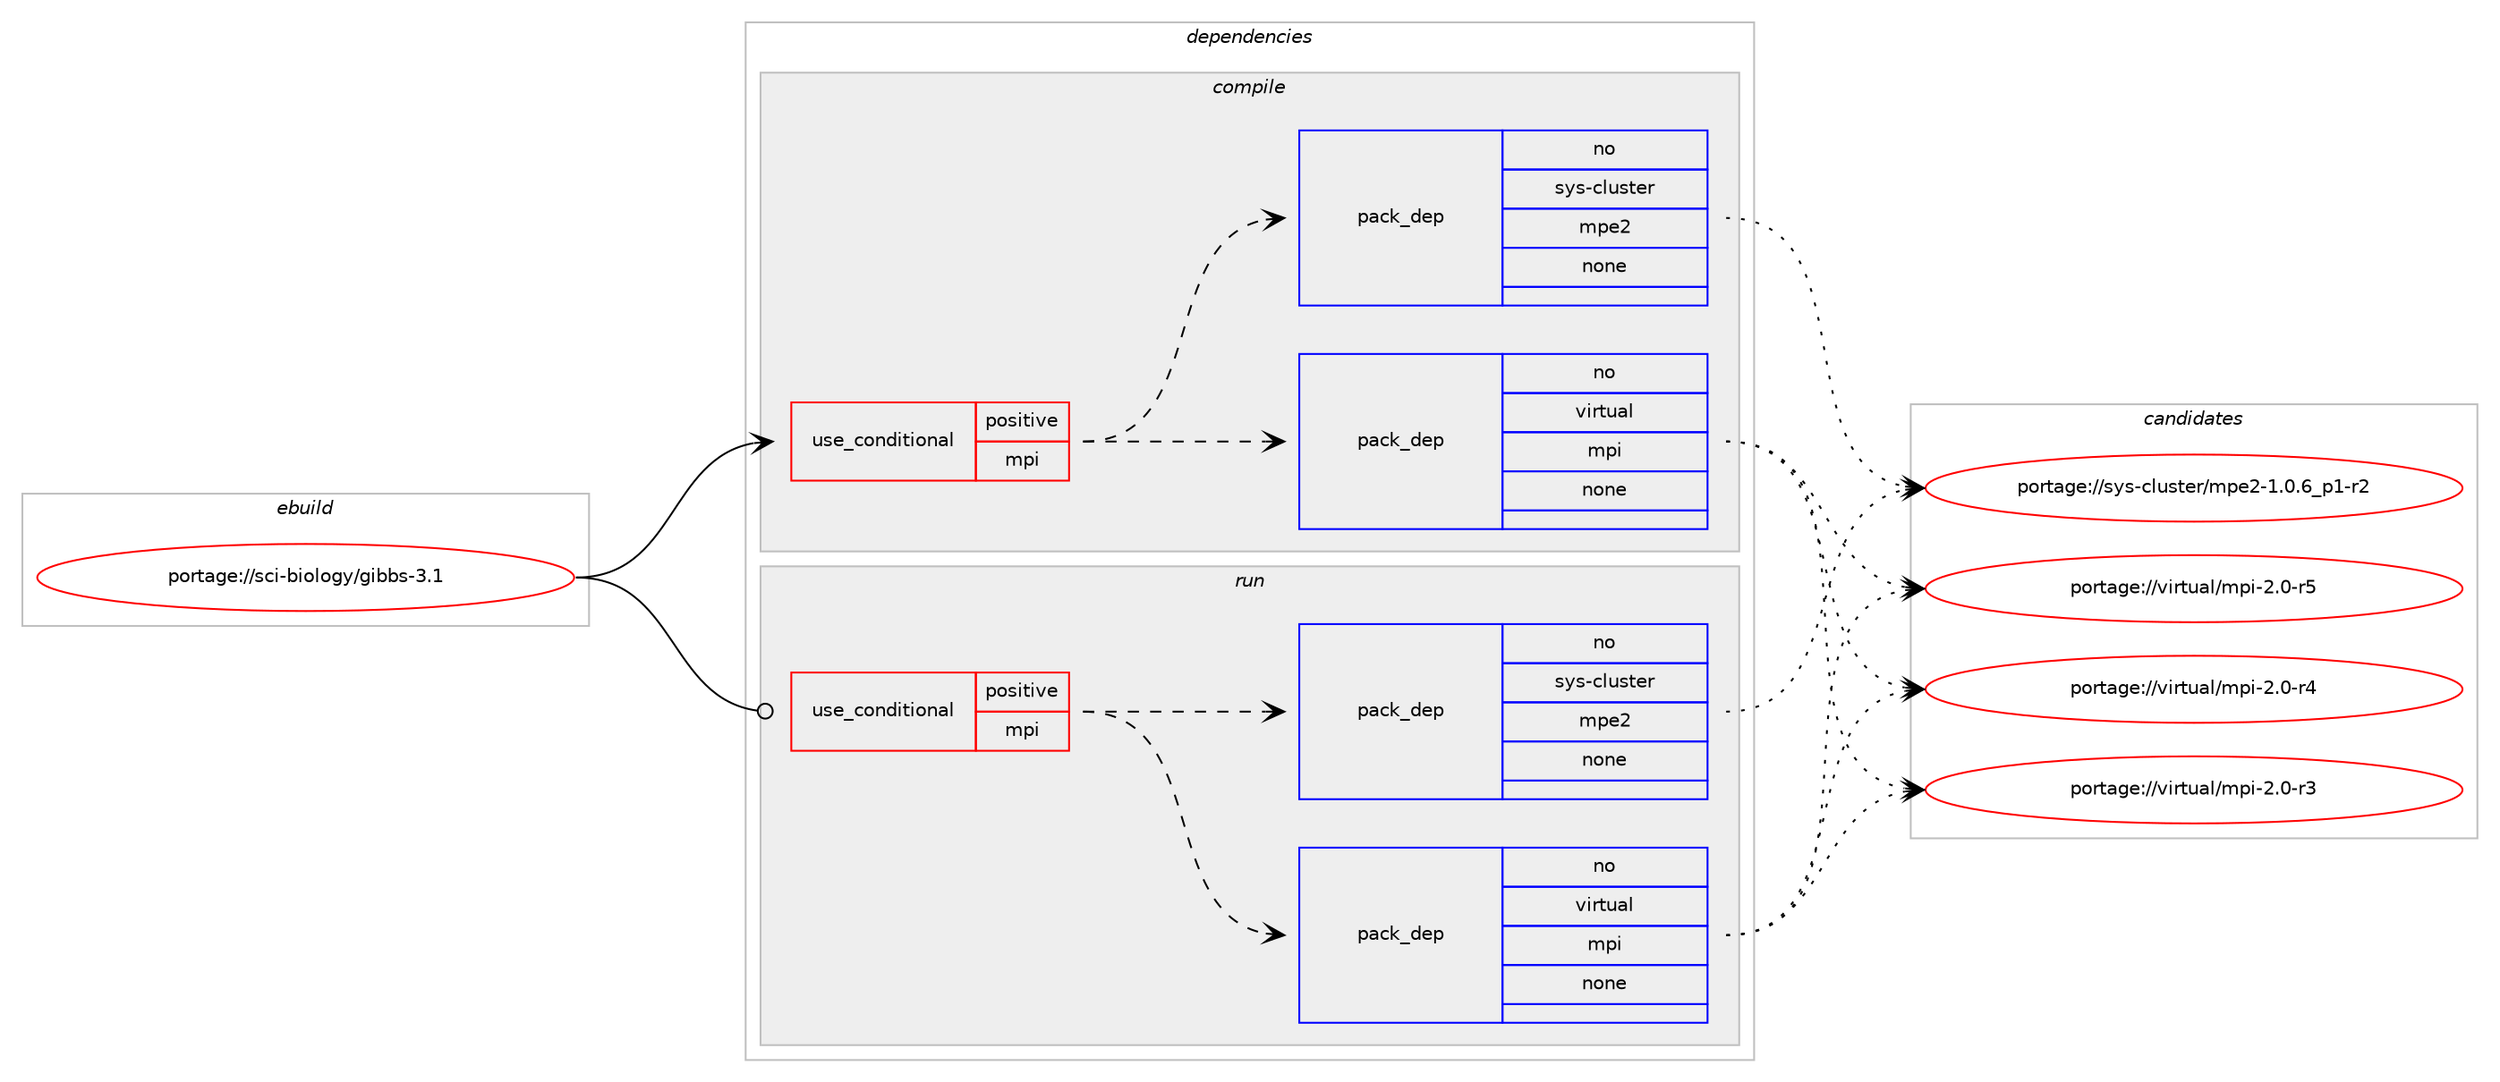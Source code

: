 digraph prolog {

# *************
# Graph options
# *************

newrank=true;
concentrate=true;
compound=true;
graph [rankdir=LR,fontname=Helvetica,fontsize=10,ranksep=1.5];#, ranksep=2.5, nodesep=0.2];
edge  [arrowhead=vee];
node  [fontname=Helvetica,fontsize=10];

# **********
# The ebuild
# **********

subgraph cluster_leftcol {
color=gray;
rank=same;
label=<<i>ebuild</i>>;
id [label="portage://sci-biology/gibbs-3.1", color=red, width=4, href="../sci-biology/gibbs-3.1.svg"];
}

# ****************
# The dependencies
# ****************

subgraph cluster_midcol {
color=gray;
label=<<i>dependencies</i>>;
subgraph cluster_compile {
fillcolor="#eeeeee";
style=filled;
label=<<i>compile</i>>;
subgraph cond12509 {
dependency60810 [label=<<TABLE BORDER="0" CELLBORDER="1" CELLSPACING="0" CELLPADDING="4"><TR><TD ROWSPAN="3" CELLPADDING="10">use_conditional</TD></TR><TR><TD>positive</TD></TR><TR><TD>mpi</TD></TR></TABLE>>, shape=none, color=red];
subgraph pack47009 {
dependency60811 [label=<<TABLE BORDER="0" CELLBORDER="1" CELLSPACING="0" CELLPADDING="4" WIDTH="220"><TR><TD ROWSPAN="6" CELLPADDING="30">pack_dep</TD></TR><TR><TD WIDTH="110">no</TD></TR><TR><TD>virtual</TD></TR><TR><TD>mpi</TD></TR><TR><TD>none</TD></TR><TR><TD></TD></TR></TABLE>>, shape=none, color=blue];
}
dependency60810:e -> dependency60811:w [weight=20,style="dashed",arrowhead="vee"];
subgraph pack47010 {
dependency60812 [label=<<TABLE BORDER="0" CELLBORDER="1" CELLSPACING="0" CELLPADDING="4" WIDTH="220"><TR><TD ROWSPAN="6" CELLPADDING="30">pack_dep</TD></TR><TR><TD WIDTH="110">no</TD></TR><TR><TD>sys-cluster</TD></TR><TR><TD>mpe2</TD></TR><TR><TD>none</TD></TR><TR><TD></TD></TR></TABLE>>, shape=none, color=blue];
}
dependency60810:e -> dependency60812:w [weight=20,style="dashed",arrowhead="vee"];
}
id:e -> dependency60810:w [weight=20,style="solid",arrowhead="vee"];
}
subgraph cluster_compileandrun {
fillcolor="#eeeeee";
style=filled;
label=<<i>compile and run</i>>;
}
subgraph cluster_run {
fillcolor="#eeeeee";
style=filled;
label=<<i>run</i>>;
subgraph cond12510 {
dependency60813 [label=<<TABLE BORDER="0" CELLBORDER="1" CELLSPACING="0" CELLPADDING="4"><TR><TD ROWSPAN="3" CELLPADDING="10">use_conditional</TD></TR><TR><TD>positive</TD></TR><TR><TD>mpi</TD></TR></TABLE>>, shape=none, color=red];
subgraph pack47011 {
dependency60814 [label=<<TABLE BORDER="0" CELLBORDER="1" CELLSPACING="0" CELLPADDING="4" WIDTH="220"><TR><TD ROWSPAN="6" CELLPADDING="30">pack_dep</TD></TR><TR><TD WIDTH="110">no</TD></TR><TR><TD>virtual</TD></TR><TR><TD>mpi</TD></TR><TR><TD>none</TD></TR><TR><TD></TD></TR></TABLE>>, shape=none, color=blue];
}
dependency60813:e -> dependency60814:w [weight=20,style="dashed",arrowhead="vee"];
subgraph pack47012 {
dependency60815 [label=<<TABLE BORDER="0" CELLBORDER="1" CELLSPACING="0" CELLPADDING="4" WIDTH="220"><TR><TD ROWSPAN="6" CELLPADDING="30">pack_dep</TD></TR><TR><TD WIDTH="110">no</TD></TR><TR><TD>sys-cluster</TD></TR><TR><TD>mpe2</TD></TR><TR><TD>none</TD></TR><TR><TD></TD></TR></TABLE>>, shape=none, color=blue];
}
dependency60813:e -> dependency60815:w [weight=20,style="dashed",arrowhead="vee"];
}
id:e -> dependency60813:w [weight=20,style="solid",arrowhead="odot"];
}
}

# **************
# The candidates
# **************

subgraph cluster_choices {
rank=same;
color=gray;
label=<<i>candidates</i>>;

subgraph choice47009 {
color=black;
nodesep=1;
choice1181051141161179710847109112105455046484511453 [label="portage://virtual/mpi-2.0-r5", color=red, width=4,href="../virtual/mpi-2.0-r5.svg"];
choice1181051141161179710847109112105455046484511452 [label="portage://virtual/mpi-2.0-r4", color=red, width=4,href="../virtual/mpi-2.0-r4.svg"];
choice1181051141161179710847109112105455046484511451 [label="portage://virtual/mpi-2.0-r3", color=red, width=4,href="../virtual/mpi-2.0-r3.svg"];
dependency60811:e -> choice1181051141161179710847109112105455046484511453:w [style=dotted,weight="100"];
dependency60811:e -> choice1181051141161179710847109112105455046484511452:w [style=dotted,weight="100"];
dependency60811:e -> choice1181051141161179710847109112105455046484511451:w [style=dotted,weight="100"];
}
subgraph choice47010 {
color=black;
nodesep=1;
choice1151211154599108117115116101114471091121015045494648465495112494511450 [label="portage://sys-cluster/mpe2-1.0.6_p1-r2", color=red, width=4,href="../sys-cluster/mpe2-1.0.6_p1-r2.svg"];
dependency60812:e -> choice1151211154599108117115116101114471091121015045494648465495112494511450:w [style=dotted,weight="100"];
}
subgraph choice47011 {
color=black;
nodesep=1;
choice1181051141161179710847109112105455046484511453 [label="portage://virtual/mpi-2.0-r5", color=red, width=4,href="../virtual/mpi-2.0-r5.svg"];
choice1181051141161179710847109112105455046484511452 [label="portage://virtual/mpi-2.0-r4", color=red, width=4,href="../virtual/mpi-2.0-r4.svg"];
choice1181051141161179710847109112105455046484511451 [label="portage://virtual/mpi-2.0-r3", color=red, width=4,href="../virtual/mpi-2.0-r3.svg"];
dependency60814:e -> choice1181051141161179710847109112105455046484511453:w [style=dotted,weight="100"];
dependency60814:e -> choice1181051141161179710847109112105455046484511452:w [style=dotted,weight="100"];
dependency60814:e -> choice1181051141161179710847109112105455046484511451:w [style=dotted,weight="100"];
}
subgraph choice47012 {
color=black;
nodesep=1;
choice1151211154599108117115116101114471091121015045494648465495112494511450 [label="portage://sys-cluster/mpe2-1.0.6_p1-r2", color=red, width=4,href="../sys-cluster/mpe2-1.0.6_p1-r2.svg"];
dependency60815:e -> choice1151211154599108117115116101114471091121015045494648465495112494511450:w [style=dotted,weight="100"];
}
}

}
